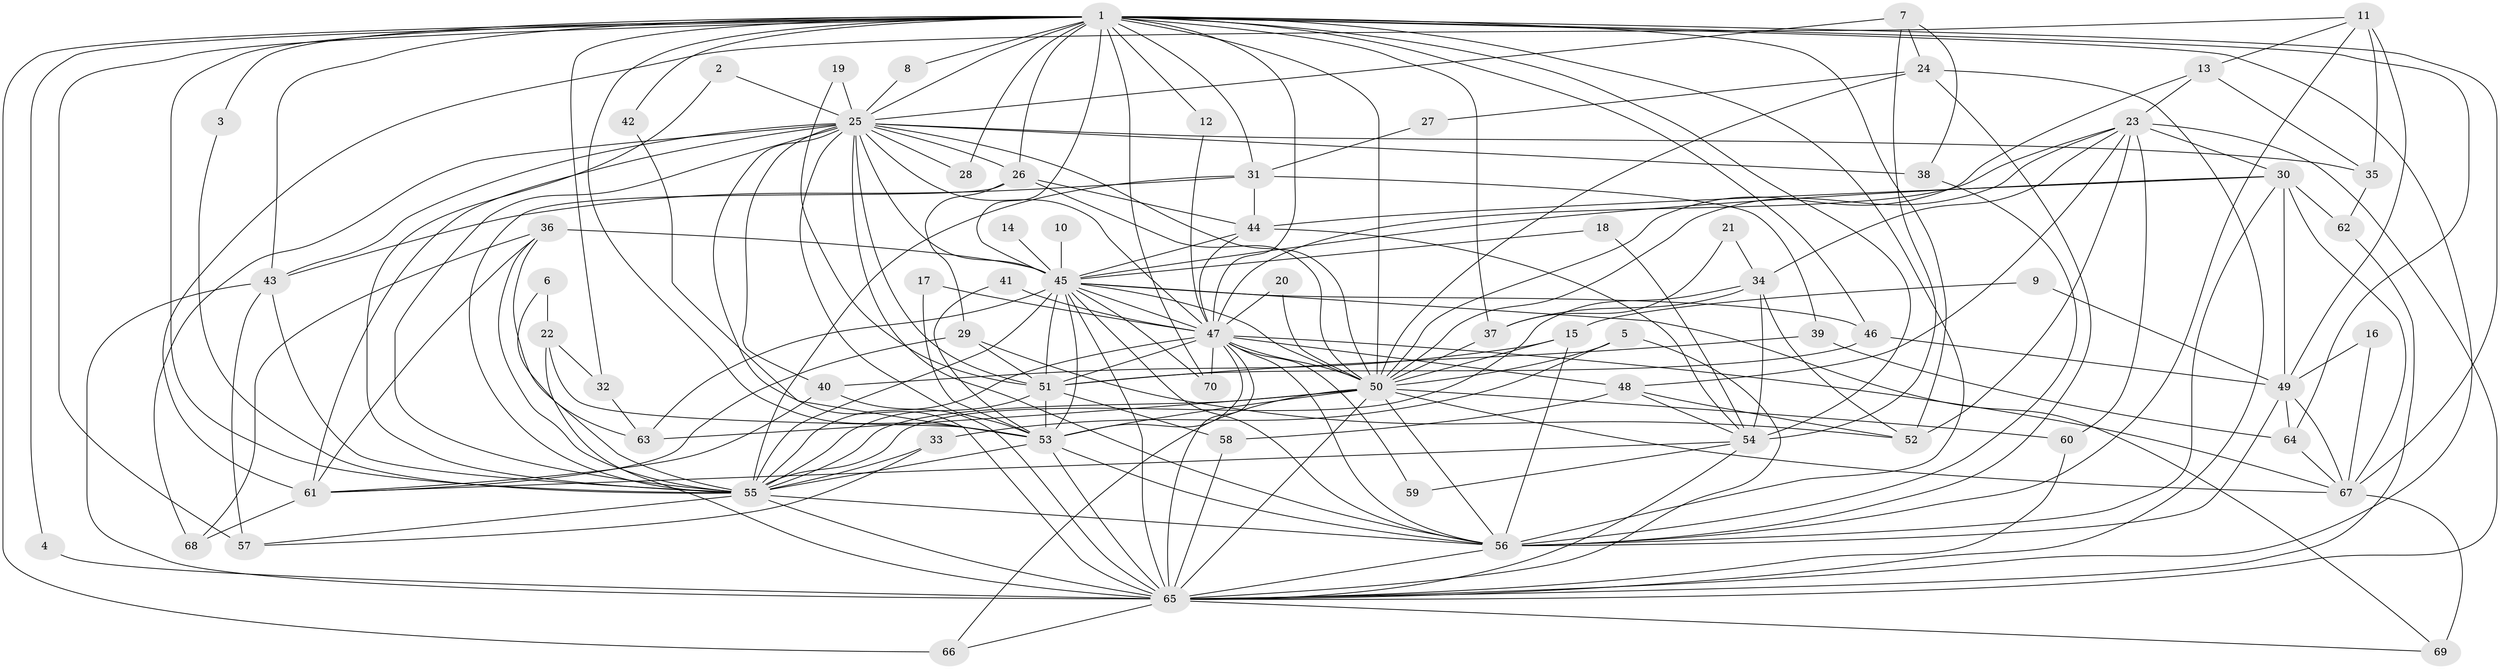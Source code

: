 // original degree distribution, {24: 0.007142857142857143, 18: 0.007142857142857143, 22: 0.02857142857142857, 17: 0.007142857142857143, 27: 0.007142857142857143, 16: 0.007142857142857143, 26: 0.007142857142857143, 8: 0.02857142857142857, 4: 0.12857142857142856, 5: 0.04285714285714286, 6: 0.02142857142857143, 2: 0.5071428571428571, 11: 0.007142857142857143, 3: 0.17857142857142858, 7: 0.014285714285714285}
// Generated by graph-tools (version 1.1) at 2025/25/03/09/25 03:25:47]
// undirected, 70 vertices, 204 edges
graph export_dot {
graph [start="1"]
  node [color=gray90,style=filled];
  1;
  2;
  3;
  4;
  5;
  6;
  7;
  8;
  9;
  10;
  11;
  12;
  13;
  14;
  15;
  16;
  17;
  18;
  19;
  20;
  21;
  22;
  23;
  24;
  25;
  26;
  27;
  28;
  29;
  30;
  31;
  32;
  33;
  34;
  35;
  36;
  37;
  38;
  39;
  40;
  41;
  42;
  43;
  44;
  45;
  46;
  47;
  48;
  49;
  50;
  51;
  52;
  53;
  54;
  55;
  56;
  57;
  58;
  59;
  60;
  61;
  62;
  63;
  64;
  65;
  66;
  67;
  68;
  69;
  70;
  1 -- 3 [weight=1.0];
  1 -- 4 [weight=1.0];
  1 -- 8 [weight=1.0];
  1 -- 12 [weight=1.0];
  1 -- 25 [weight=3.0];
  1 -- 26 [weight=1.0];
  1 -- 28 [weight=1.0];
  1 -- 31 [weight=1.0];
  1 -- 32 [weight=1.0];
  1 -- 37 [weight=1.0];
  1 -- 42 [weight=1.0];
  1 -- 43 [weight=1.0];
  1 -- 45 [weight=2.0];
  1 -- 46 [weight=1.0];
  1 -- 47 [weight=3.0];
  1 -- 50 [weight=3.0];
  1 -- 52 [weight=2.0];
  1 -- 53 [weight=3.0];
  1 -- 54 [weight=2.0];
  1 -- 55 [weight=2.0];
  1 -- 56 [weight=2.0];
  1 -- 57 [weight=2.0];
  1 -- 64 [weight=1.0];
  1 -- 65 [weight=2.0];
  1 -- 66 [weight=1.0];
  1 -- 67 [weight=1.0];
  1 -- 70 [weight=1.0];
  2 -- 25 [weight=1.0];
  2 -- 55 [weight=1.0];
  3 -- 55 [weight=1.0];
  4 -- 65 [weight=1.0];
  5 -- 33 [weight=1.0];
  5 -- 50 [weight=1.0];
  5 -- 65 [weight=1.0];
  6 -- 22 [weight=1.0];
  6 -- 55 [weight=1.0];
  7 -- 24 [weight=1.0];
  7 -- 25 [weight=1.0];
  7 -- 38 [weight=1.0];
  7 -- 54 [weight=1.0];
  8 -- 25 [weight=1.0];
  9 -- 15 [weight=1.0];
  9 -- 49 [weight=1.0];
  10 -- 45 [weight=1.0];
  11 -- 13 [weight=1.0];
  11 -- 35 [weight=1.0];
  11 -- 49 [weight=1.0];
  11 -- 56 [weight=1.0];
  11 -- 61 [weight=1.0];
  12 -- 47 [weight=1.0];
  13 -- 23 [weight=1.0];
  13 -- 35 [weight=1.0];
  13 -- 50 [weight=1.0];
  14 -- 45 [weight=1.0];
  15 -- 40 [weight=1.0];
  15 -- 50 [weight=1.0];
  15 -- 56 [weight=1.0];
  16 -- 49 [weight=1.0];
  16 -- 67 [weight=1.0];
  17 -- 47 [weight=1.0];
  17 -- 53 [weight=1.0];
  18 -- 45 [weight=1.0];
  18 -- 54 [weight=1.0];
  19 -- 25 [weight=1.0];
  19 -- 51 [weight=1.0];
  20 -- 47 [weight=1.0];
  20 -- 50 [weight=1.0];
  21 -- 34 [weight=1.0];
  21 -- 37 [weight=1.0];
  22 -- 32 [weight=1.0];
  22 -- 53 [weight=1.0];
  22 -- 65 [weight=2.0];
  23 -- 30 [weight=1.0];
  23 -- 34 [weight=1.0];
  23 -- 47 [weight=1.0];
  23 -- 48 [weight=1.0];
  23 -- 50 [weight=1.0];
  23 -- 52 [weight=1.0];
  23 -- 60 [weight=1.0];
  23 -- 65 [weight=1.0];
  24 -- 27 [weight=1.0];
  24 -- 50 [weight=1.0];
  24 -- 56 [weight=1.0];
  24 -- 65 [weight=1.0];
  25 -- 26 [weight=1.0];
  25 -- 28 [weight=1.0];
  25 -- 35 [weight=1.0];
  25 -- 38 [weight=1.0];
  25 -- 40 [weight=1.0];
  25 -- 43 [weight=1.0];
  25 -- 45 [weight=1.0];
  25 -- 47 [weight=1.0];
  25 -- 50 [weight=1.0];
  25 -- 51 [weight=2.0];
  25 -- 53 [weight=1.0];
  25 -- 55 [weight=1.0];
  25 -- 56 [weight=1.0];
  25 -- 61 [weight=1.0];
  25 -- 65 [weight=2.0];
  25 -- 68 [weight=1.0];
  26 -- 29 [weight=1.0];
  26 -- 44 [weight=1.0];
  26 -- 50 [weight=1.0];
  26 -- 55 [weight=1.0];
  27 -- 31 [weight=1.0];
  29 -- 51 [weight=1.0];
  29 -- 52 [weight=1.0];
  29 -- 61 [weight=1.0];
  30 -- 44 [weight=1.0];
  30 -- 45 [weight=1.0];
  30 -- 49 [weight=1.0];
  30 -- 56 [weight=1.0];
  30 -- 62 [weight=1.0];
  30 -- 67 [weight=1.0];
  31 -- 39 [weight=1.0];
  31 -- 43 [weight=1.0];
  31 -- 44 [weight=1.0];
  31 -- 55 [weight=1.0];
  32 -- 63 [weight=1.0];
  33 -- 55 [weight=2.0];
  33 -- 57 [weight=1.0];
  34 -- 37 [weight=1.0];
  34 -- 52 [weight=1.0];
  34 -- 54 [weight=1.0];
  34 -- 55 [weight=1.0];
  35 -- 62 [weight=1.0];
  36 -- 45 [weight=1.0];
  36 -- 55 [weight=1.0];
  36 -- 61 [weight=1.0];
  36 -- 63 [weight=1.0];
  36 -- 68 [weight=1.0];
  37 -- 50 [weight=1.0];
  38 -- 56 [weight=1.0];
  39 -- 51 [weight=1.0];
  39 -- 64 [weight=1.0];
  40 -- 61 [weight=1.0];
  40 -- 65 [weight=1.0];
  41 -- 47 [weight=1.0];
  41 -- 53 [weight=1.0];
  42 -- 53 [weight=1.0];
  43 -- 55 [weight=1.0];
  43 -- 57 [weight=1.0];
  43 -- 65 [weight=1.0];
  44 -- 45 [weight=1.0];
  44 -- 47 [weight=1.0];
  44 -- 54 [weight=1.0];
  45 -- 46 [weight=1.0];
  45 -- 47 [weight=1.0];
  45 -- 50 [weight=1.0];
  45 -- 51 [weight=1.0];
  45 -- 53 [weight=2.0];
  45 -- 55 [weight=1.0];
  45 -- 56 [weight=1.0];
  45 -- 63 [weight=1.0];
  45 -- 65 [weight=2.0];
  45 -- 69 [weight=1.0];
  45 -- 70 [weight=1.0];
  46 -- 49 [weight=1.0];
  46 -- 51 [weight=1.0];
  47 -- 48 [weight=1.0];
  47 -- 50 [weight=1.0];
  47 -- 51 [weight=2.0];
  47 -- 53 [weight=1.0];
  47 -- 55 [weight=1.0];
  47 -- 56 [weight=1.0];
  47 -- 59 [weight=1.0];
  47 -- 65 [weight=2.0];
  47 -- 67 [weight=1.0];
  47 -- 70 [weight=1.0];
  48 -- 52 [weight=2.0];
  48 -- 54 [weight=1.0];
  48 -- 58 [weight=1.0];
  49 -- 56 [weight=1.0];
  49 -- 64 [weight=1.0];
  49 -- 67 [weight=1.0];
  50 -- 53 [weight=2.0];
  50 -- 55 [weight=1.0];
  50 -- 56 [weight=1.0];
  50 -- 60 [weight=1.0];
  50 -- 63 [weight=1.0];
  50 -- 65 [weight=2.0];
  50 -- 66 [weight=1.0];
  50 -- 67 [weight=1.0];
  51 -- 53 [weight=1.0];
  51 -- 55 [weight=1.0];
  51 -- 58 [weight=1.0];
  53 -- 55 [weight=1.0];
  53 -- 56 [weight=1.0];
  53 -- 65 [weight=1.0];
  54 -- 59 [weight=1.0];
  54 -- 61 [weight=1.0];
  54 -- 65 [weight=1.0];
  55 -- 56 [weight=2.0];
  55 -- 57 [weight=1.0];
  55 -- 65 [weight=1.0];
  56 -- 65 [weight=1.0];
  58 -- 65 [weight=1.0];
  60 -- 65 [weight=1.0];
  61 -- 68 [weight=1.0];
  62 -- 65 [weight=1.0];
  64 -- 67 [weight=1.0];
  65 -- 66 [weight=1.0];
  65 -- 69 [weight=1.0];
  67 -- 69 [weight=1.0];
}
